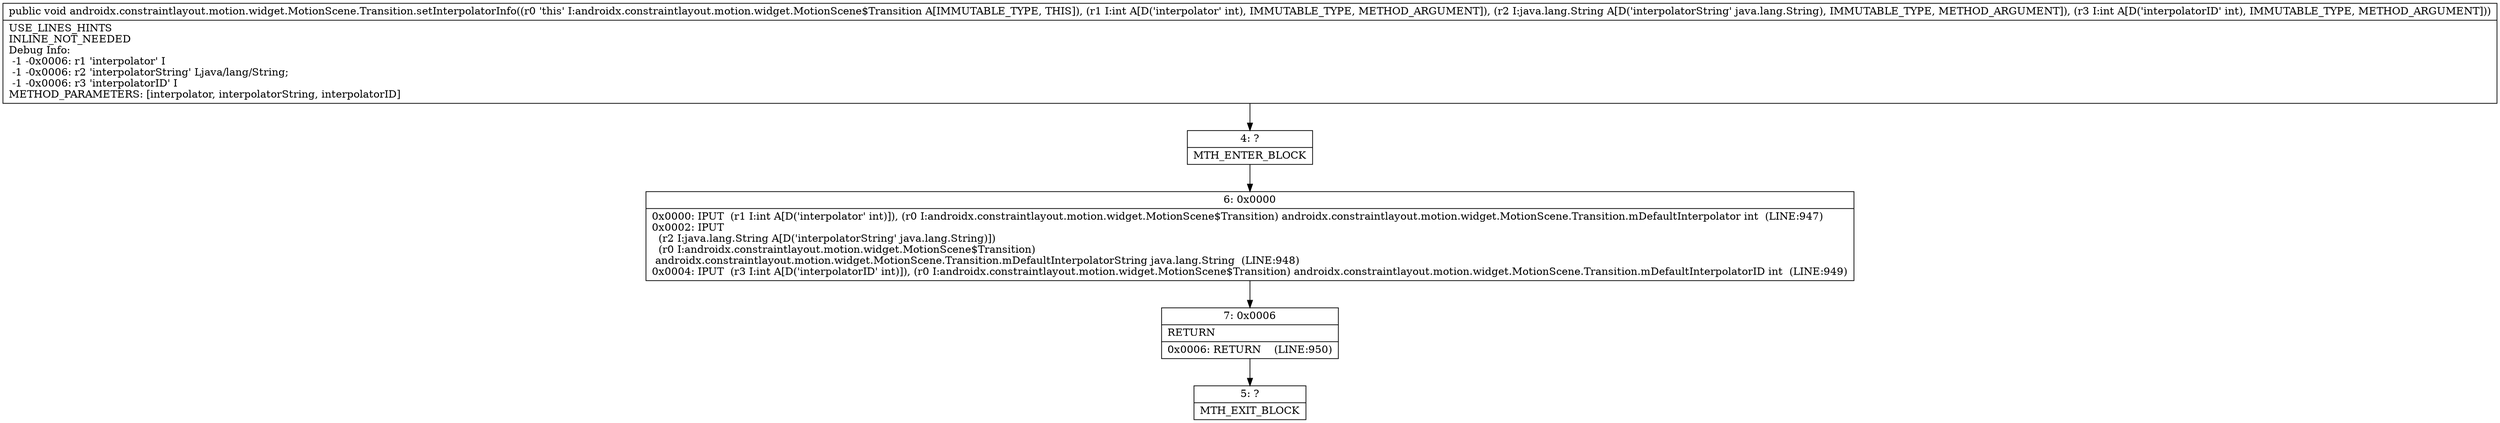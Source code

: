 digraph "CFG forandroidx.constraintlayout.motion.widget.MotionScene.Transition.setInterpolatorInfo(ILjava\/lang\/String;I)V" {
Node_4 [shape=record,label="{4\:\ ?|MTH_ENTER_BLOCK\l}"];
Node_6 [shape=record,label="{6\:\ 0x0000|0x0000: IPUT  (r1 I:int A[D('interpolator' int)]), (r0 I:androidx.constraintlayout.motion.widget.MotionScene$Transition) androidx.constraintlayout.motion.widget.MotionScene.Transition.mDefaultInterpolator int  (LINE:947)\l0x0002: IPUT  \l  (r2 I:java.lang.String A[D('interpolatorString' java.lang.String)])\l  (r0 I:androidx.constraintlayout.motion.widget.MotionScene$Transition)\l androidx.constraintlayout.motion.widget.MotionScene.Transition.mDefaultInterpolatorString java.lang.String  (LINE:948)\l0x0004: IPUT  (r3 I:int A[D('interpolatorID' int)]), (r0 I:androidx.constraintlayout.motion.widget.MotionScene$Transition) androidx.constraintlayout.motion.widget.MotionScene.Transition.mDefaultInterpolatorID int  (LINE:949)\l}"];
Node_7 [shape=record,label="{7\:\ 0x0006|RETURN\l|0x0006: RETURN    (LINE:950)\l}"];
Node_5 [shape=record,label="{5\:\ ?|MTH_EXIT_BLOCK\l}"];
MethodNode[shape=record,label="{public void androidx.constraintlayout.motion.widget.MotionScene.Transition.setInterpolatorInfo((r0 'this' I:androidx.constraintlayout.motion.widget.MotionScene$Transition A[IMMUTABLE_TYPE, THIS]), (r1 I:int A[D('interpolator' int), IMMUTABLE_TYPE, METHOD_ARGUMENT]), (r2 I:java.lang.String A[D('interpolatorString' java.lang.String), IMMUTABLE_TYPE, METHOD_ARGUMENT]), (r3 I:int A[D('interpolatorID' int), IMMUTABLE_TYPE, METHOD_ARGUMENT]))  | USE_LINES_HINTS\lINLINE_NOT_NEEDED\lDebug Info:\l  \-1 \-0x0006: r1 'interpolator' I\l  \-1 \-0x0006: r2 'interpolatorString' Ljava\/lang\/String;\l  \-1 \-0x0006: r3 'interpolatorID' I\lMETHOD_PARAMETERS: [interpolator, interpolatorString, interpolatorID]\l}"];
MethodNode -> Node_4;Node_4 -> Node_6;
Node_6 -> Node_7;
Node_7 -> Node_5;
}

